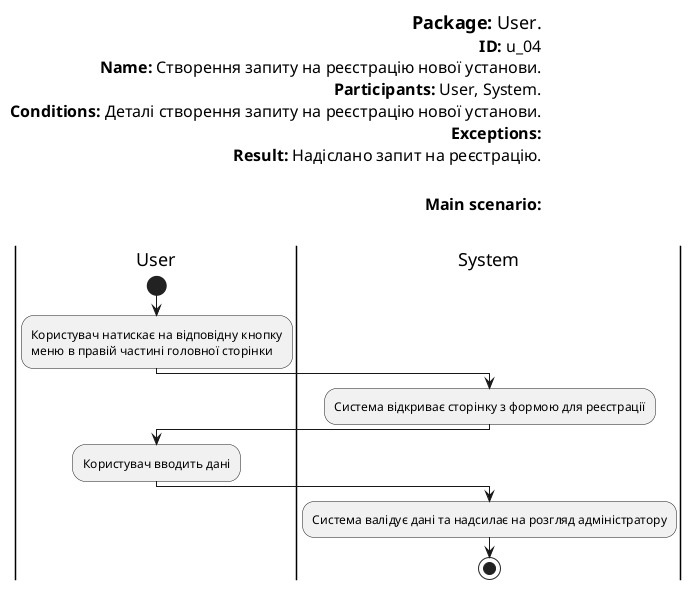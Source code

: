 ﻿@startuml
left header
<font color=000 size=18><b>Package:</b> User.
<font color=000 size=16><b>ID:</b> u_04
<font color=000 size=16><b>Name:</b> Створення запиту на реєстрацію нової установи.
<font color=000 size=16><b>Participants:</b> User, System.
<font color=000 size=16><b>Conditions:</b> Деталі створення запиту на реєстрацію нової установи.
<font color=000 size=16><b>Exceptions:</b> 
<font color=000 size=16><b>Result:</b> Надіслано запит на реєстрацію.


<font color=000 size=16><b>Main scenario:</b>


end header
|User|
start
:Користувач натискає на відповідну кнопку 
меню в правій частині головної сторінки;
|System|
:Система відкриває сторінку з формою для реєстрації;
|User|
:Користувач вводить дані;
|System|
:Система валідує дані та надсилає на розгляд адміністратору;
stop
@enduml